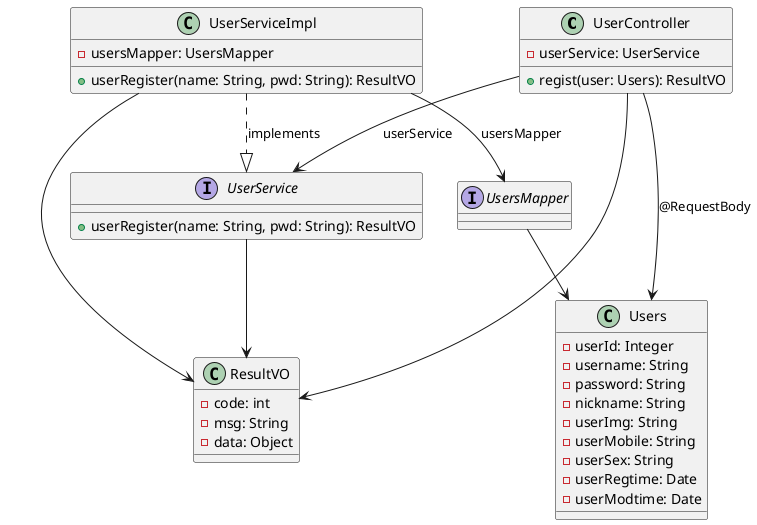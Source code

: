 @startuml

class UserController {
    - userService: UserService
    + regist(user: Users): ResultVO
}

class ResultVO {
    - code: int
    - msg: String
    - data: Object
}

interface UserService {
    + userRegister(name: String, pwd: String): ResultVO
}

class UserServiceImpl {
    - usersMapper: UsersMapper
    + userRegister(name: String, pwd: String): ResultVO
}

interface UsersMapper {
}

class Users {
    - userId: Integer
    - username: String
    - password: String
    - nickname: String
    - userImg: String
    - userMobile: String
    - userSex: String
    - userRegtime: Date
    - userModtime: Date
}

UserController --> UserService : userService
UserController --> Users : @RequestBody
UserController --> ResultVO
UserServiceImpl ..|> UserService : implements
UserService --> ResultVO
UserServiceImpl --> UsersMapper : usersMapper
UserServiceImpl --> ResultVO
UsersMapper --> Users

@enduml
